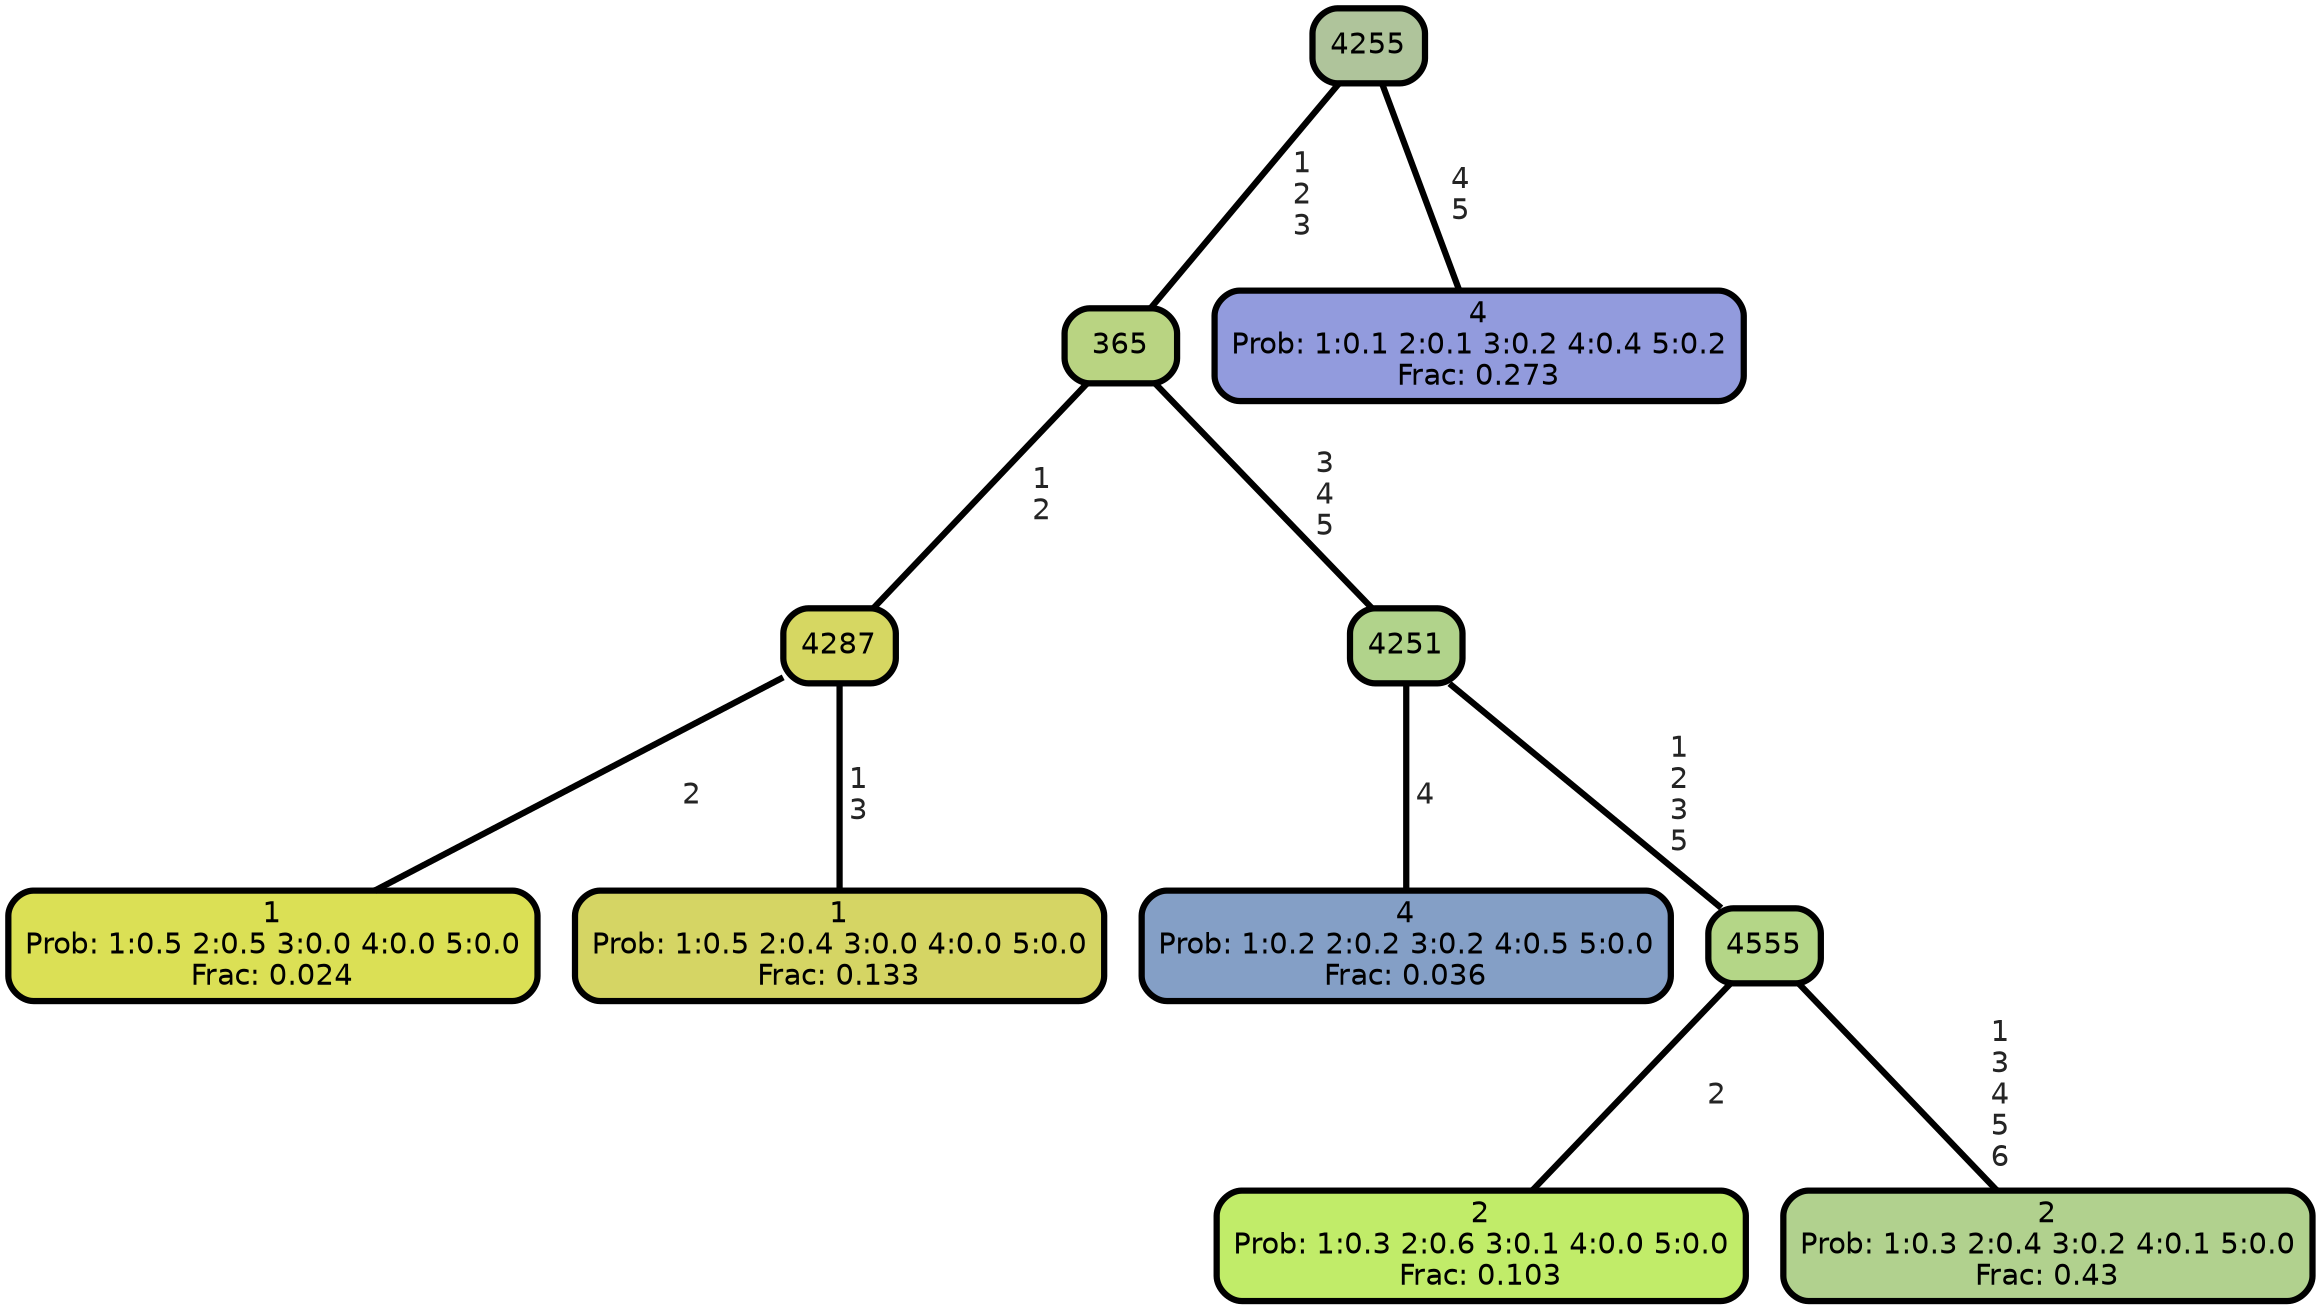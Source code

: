 graph Tree {
node [shape=box, style="filled, rounded",color="black",penwidth="3",fontcolor="black",                 fontname=helvetica] ;
graph [ranksep="0 equally", splines=straight,                 bgcolor=transparent, dpi=200] ;
edge [fontname=helvetica, fontweight=bold,fontcolor=grey14,color=black] ;
0 [label="1
Prob: 1:0.5 2:0.5 3:0.0 4:0.0 5:0.0
Frac: 0.024", fillcolor="#dbe055"] ;
1 [label="4287", fillcolor="#d6d762"] ;
2 [label="1
Prob: 1:0.5 2:0.4 3:0.0 4:0.0 5:0.0
Frac: 0.133", fillcolor="#d5d564"] ;
3 [label="365", fillcolor="#b9d482"] ;
4 [label="4
Prob: 1:0.2 2:0.2 3:0.2 4:0.5 5:0.0
Frac: 0.036", fillcolor="#849fc6"] ;
5 [label="4251", fillcolor="#b1d38b"] ;
6 [label="2
Prob: 1:0.3 2:0.6 3:0.1 4:0.0 5:0.0
Frac: 0.103", fillcolor="#c1ec69"] ;
7 [label="4555", fillcolor="#b4d687"] ;
8 [label="2
Prob: 1:0.3 2:0.4 3:0.2 4:0.1 5:0.0
Frac: 0.43", fillcolor="#b1d18e"] ;
9 [label="4255", fillcolor="#afc49b"] ;
10 [label="4
Prob: 1:0.1 2:0.1 3:0.2 4:0.4 5:0.2
Frac: 0.273", fillcolor="#929bdd"] ;
1 -- 0 [label=" 2",penwidth=3] ;
1 -- 2 [label=" 1\n 3",penwidth=3] ;
3 -- 1 [label=" 1\n 2",penwidth=3] ;
3 -- 5 [label=" 3\n 4\n 5",penwidth=3] ;
5 -- 4 [label=" 4",penwidth=3] ;
5 -- 7 [label=" 1\n 2\n 3\n 5",penwidth=3] ;
7 -- 6 [label=" 2",penwidth=3] ;
7 -- 8 [label=" 1\n 3\n 4\n 5\n 6",penwidth=3] ;
9 -- 3 [label=" 1\n 2\n 3",penwidth=3] ;
9 -- 10 [label=" 4\n 5",penwidth=3] ;
{rank = same;}}